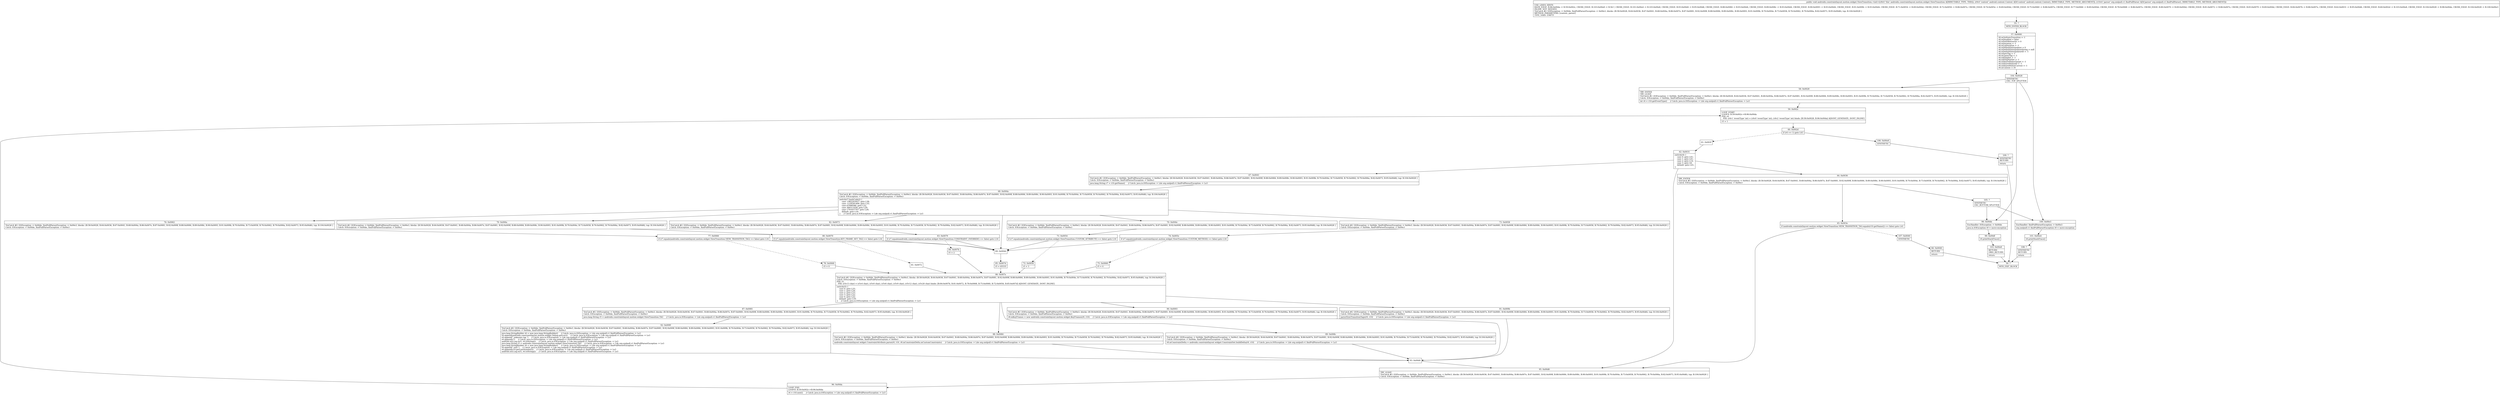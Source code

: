 digraph "CFG forandroidx.constraintlayout.motion.widget.ViewTransition.\<init\>(Landroid\/content\/Context;Lorg\/xmlpull\/v1\/XmlPullParser;)V" {
Node_55 [shape=record,label="{55\:\ ?|MTH_ENTER_BLOCK\l}"];
Node_57 [shape=record,label="{57\:\ 0x0000|r8.mOnStateTransition = \-1\lr8.mDisabled = false\lr8.mPathMotionArc = 0\lr8.mDuration = \-1\lr8.mUpDuration = \-1\lr8.mDefaultInterpolator = 0\lr8.mDefaultInterpolatorString = null\lr8.mDefaultInterpolatorID = \-1\lr8.mSetsTag = \-1\lr8.mClearsTag = \-1\lr8.mIfTagSet = \-1\lr8.mIfTagNotSet = \-1\lr8.mSharedValueTarget = \-1\lr8.mSharedValueID = \-1\lr8.mSharedValueCurrent = \-1\lr8.mContext = r9\l}"];
Node_104 [shape=record,label="{104\:\ 0x0028|SYNTHETIC\lEXC_TOP_SPLITTER\l}"];
Node_58 [shape=record,label="{58\:\ 0x0028|TRY_ENTER\lTRY_LEAVE\lTryCatch #2 \{IOException \-\> 0x00de, XmlPullParserException \-\> 0x00e3, blocks: (B:58:0x0028, B:64:0x0036, B:67:0x0041, B:68:0x004a, B:86:0x007e, B:87:0x0081, B:92:0x009f, B:88:0x0084, B:89:0x008c, B:90:0x0093, B:91:0x009b, B:70:0x004e, B:73:0x0058, B:76:0x0062, B:79:0x006a, B:82:0x0073, B:95:0x00d6), top: B:104:0x0028 \}\lCatch: IOException \-\> 0x00de, XmlPullParserException \-\> 0x00e3\l|int r4 = r10.getEventType()     \/\/ Catch: java.io.IOException \-\> Lde org.xmlpull.v1.XmlPullParserException \-\> Le3\l}"];
Node_59 [shape=record,label="{59\:\ 0x002c|LOOP_START\lLOOP:0: B:59:0x002c\-\>B:96:0x00da\lPHI: r4 \l  PHI: (r4v1 'eventType' int) = (r4v0 'eventType' int), (r4v2 'eventType' int) binds: [B:58:0x0028, B:96:0x00da] A[DONT_GENERATE, DONT_INLINE]\l|r5 = 1\l}"];
Node_60 [shape=record,label="{60\:\ 0x002d|if (r4 == 1) goto L43\l}"];
Node_61 [shape=record,label="{61\:\ 0x002f}"];
Node_62 [shape=record,label="{62\:\ 0x0031|switch(r4) \{\l    case 0: goto L41;\l    case 1: goto L41;\l    case 2: goto L14;\l    case 3: goto L8;\l    default: goto L41;\l\}\l}"];
Node_64 [shape=record,label="{64\:\ 0x0036|TRY_ENTER\lTryCatch #2 \{IOException \-\> 0x00de, XmlPullParserException \-\> 0x00e3, blocks: (B:58:0x0028, B:64:0x0036, B:67:0x0041, B:68:0x004a, B:86:0x007e, B:87:0x0081, B:92:0x009f, B:88:0x0084, B:89:0x008c, B:90:0x0093, B:91:0x009b, B:70:0x004e, B:73:0x0058, B:76:0x0062, B:79:0x006a, B:82:0x0073, B:95:0x00d6), top: B:104:0x0028 \}\lCatch: IOException \-\> 0x00de, XmlPullParserException \-\> 0x00e3\l}"];
Node_65 [shape=record,label="{65\:\ 0x003e|if (androidx.constraintlayout.motion.widget.ViewTransition.VIEW_TRANSITION_TAG.equals(r10.getName()) == false) goto L41\l}"];
Node_107 [shape=record,label="{107\:\ 0x0040|SYNTHETIC\l}"];
Node_66 [shape=record,label="{66\:\ 0x0040|RETURN\l|return\l}"];
Node_56 [shape=record,label="{56\:\ ?|MTH_EXIT_BLOCK\l}"];
Node_105 [shape=record,label="{105\:\ ?|SYNTHETIC\lEXC_BOTTOM_SPLITTER\l}"];
Node_67 [shape=record,label="{67\:\ 0x0041|TryCatch #2 \{IOException \-\> 0x00de, XmlPullParserException \-\> 0x00e3, blocks: (B:58:0x0028, B:64:0x0036, B:67:0x0041, B:68:0x004a, B:86:0x007e, B:87:0x0081, B:92:0x009f, B:88:0x0084, B:89:0x008c, B:90:0x0093, B:91:0x009b, B:70:0x004e, B:73:0x0058, B:76:0x0062, B:79:0x006a, B:82:0x0073, B:95:0x00d6), top: B:104:0x0028 \}\lCatch: IOException \-\> 0x00de, XmlPullParserException \-\> 0x00e3\l|java.lang.String r7 = r10.getName()     \/\/ Catch: java.io.IOException \-\> Lde org.xmlpull.v1.XmlPullParserException \-\> Le3\l}"];
Node_68 [shape=record,label="{68\:\ 0x004a|TryCatch #2 \{IOException \-\> 0x00de, XmlPullParserException \-\> 0x00e3, blocks: (B:58:0x0028, B:64:0x0036, B:67:0x0041, B:68:0x004a, B:86:0x007e, B:87:0x0081, B:92:0x009f, B:88:0x0084, B:89:0x008c, B:90:0x0093, B:91:0x009b, B:70:0x004e, B:73:0x0058, B:76:0x0062, B:79:0x006a, B:82:0x0073, B:95:0x00d6), top: B:104:0x0028 \}\lCatch: IOException \-\> 0x00de, XmlPullParserException \-\> 0x00e3\l|switch(r7.hashCode()) \{\l    case \-1962203927: goto L38;\l    case \-1239391468: goto L35;\l    case 61998586: goto L32;\l    case 366511058: goto L29;\l    case 1791837707: goto L26;\l    default: goto L16;\l\}     \/\/ Catch: java.io.IOException \-\> Lde org.xmlpull.v1.XmlPullParserException \-\> Le3\l}"];
Node_69 [shape=record,label="{69\:\ 0x004d}"];
Node_85 [shape=record,label="{85\:\ 0x007d|r5 = 65535\l}"];
Node_86 [shape=record,label="{86\:\ 0x007e|TryCatch #2 \{IOException \-\> 0x00de, XmlPullParserException \-\> 0x00e3, blocks: (B:58:0x0028, B:64:0x0036, B:67:0x0041, B:68:0x004a, B:86:0x007e, B:87:0x0081, B:92:0x009f, B:88:0x0084, B:89:0x008c, B:90:0x0093, B:91:0x009b, B:70:0x004e, B:73:0x0058, B:76:0x0062, B:79:0x006a, B:82:0x0073, B:95:0x00d6), top: B:104:0x0028 \}\lCatch: IOException \-\> 0x00de, XmlPullParserException \-\> 0x00e3\lPHI: r5 \l  PHI: (r5v13 char) = (r5v4 char), (r5v0 char), (r5v6 char), (r5v9 char), (r5v12 char), (r5v20 char) binds: [B:84:0x007b, B:81:0x0072, B:78:0x0068, B:75:0x0060, B:72:0x0056, B:85:0x007d] A[DONT_GENERATE, DONT_INLINE]\l|switch(r5) \{\l    case 0: goto L25;\l    case 1: goto L24;\l    case 2: goto L23;\l    case 3: goto L22;\l    case 4: goto L22;\l    default: goto L19;\l\}     \/\/ Catch: java.io.IOException \-\> Lde org.xmlpull.v1.XmlPullParserException \-\> Le3\l}"];
Node_87 [shape=record,label="{87\:\ 0x0081|TryCatch #2 \{IOException \-\> 0x00de, XmlPullParserException \-\> 0x00e3, blocks: (B:58:0x0028, B:64:0x0036, B:67:0x0041, B:68:0x004a, B:86:0x007e, B:87:0x0081, B:92:0x009f, B:88:0x0084, B:89:0x008c, B:90:0x0093, B:91:0x009b, B:70:0x004e, B:73:0x0058, B:76:0x0062, B:79:0x006a, B:82:0x0073, B:95:0x00d6), top: B:104:0x0028 \}\lCatch: IOException \-\> 0x00de, XmlPullParserException \-\> 0x00e3\l|java.lang.String r5 = androidx.constraintlayout.motion.widget.ViewTransition.TAG     \/\/ Catch: java.io.IOException \-\> Lde org.xmlpull.v1.XmlPullParserException \-\> Le3\l}"];
Node_92 [shape=record,label="{92\:\ 0x009f|TryCatch #2 \{IOException \-\> 0x00de, XmlPullParserException \-\> 0x00e3, blocks: (B:58:0x0028, B:64:0x0036, B:67:0x0041, B:68:0x004a, B:86:0x007e, B:87:0x0081, B:92:0x009f, B:88:0x0084, B:89:0x008c, B:90:0x0093, B:91:0x009b, B:70:0x004e, B:73:0x0058, B:76:0x0062, B:79:0x006a, B:82:0x0073, B:95:0x00d6), top: B:104:0x0028 \}\lCatch: IOException \-\> 0x00de, XmlPullParserException \-\> 0x00e3\l|java.lang.StringBuilder r6 = new java.lang.StringBuilder()     \/\/ Catch: java.io.IOException \-\> Lde org.xmlpull.v1.XmlPullParserException \-\> Le3\lr6.append(androidx.constraintlayout.motion.widget.Debug.getLoc())     \/\/ Catch: java.io.IOException \-\> Lde org.xmlpull.v1.XmlPullParserException \-\> Le3\lr6.append(\" unknown tag \")     \/\/ Catch: java.io.IOException \-\> Lde org.xmlpull.v1.XmlPullParserException \-\> Le3\lr6.append(r7)     \/\/ Catch: java.io.IOException \-\> Lde org.xmlpull.v1.XmlPullParserException \-\> Le3\landroid.util.Log.e(r5, r6.toString())     \/\/ Catch: java.io.IOException \-\> Lde org.xmlpull.v1.XmlPullParserException \-\> Le3\ljava.lang.String r5 = androidx.constraintlayout.motion.widget.ViewTransition.TAG     \/\/ Catch: java.io.IOException \-\> Lde org.xmlpull.v1.XmlPullParserException \-\> Le3\ljava.lang.StringBuilder r6 = new java.lang.StringBuilder()     \/\/ Catch: java.io.IOException \-\> Lde org.xmlpull.v1.XmlPullParserException \-\> Le3\lr6.append(\".xml:\")     \/\/ Catch: java.io.IOException \-\> Lde org.xmlpull.v1.XmlPullParserException \-\> Le3\lr6.append(r10.getLineNumber())     \/\/ Catch: java.io.IOException \-\> Lde org.xmlpull.v1.XmlPullParserException \-\> Le3\landroid.util.Log.e(r5, r6.toString())     \/\/ Catch: java.io.IOException \-\> Lde org.xmlpull.v1.XmlPullParserException \-\> Le3\l}"];
Node_93 [shape=record,label="{93\:\ 0x00d4}"];
Node_88 [shape=record,label="{88\:\ 0x0084|TryCatch #2 \{IOException \-\> 0x00de, XmlPullParserException \-\> 0x00e3, blocks: (B:58:0x0028, B:64:0x0036, B:67:0x0041, B:68:0x004a, B:86:0x007e, B:87:0x0081, B:92:0x009f, B:88:0x0084, B:89:0x008c, B:90:0x0093, B:91:0x009b, B:70:0x004e, B:73:0x0058, B:76:0x0062, B:79:0x006a, B:82:0x0073, B:95:0x00d6), top: B:104:0x0028 \}\lCatch: IOException \-\> 0x00de, XmlPullParserException \-\> 0x00e3\l|androidx.constraintlayout.widget.ConstraintAttribute.parse(r9, r10, r8.mConstraintDelta.mCustomConstraints)     \/\/ Catch: java.io.IOException \-\> Lde org.xmlpull.v1.XmlPullParserException \-\> Le3\l}"];
Node_89 [shape=record,label="{89\:\ 0x008c|TryCatch #2 \{IOException \-\> 0x00de, XmlPullParserException \-\> 0x00e3, blocks: (B:58:0x0028, B:64:0x0036, B:67:0x0041, B:68:0x004a, B:86:0x007e, B:87:0x0081, B:92:0x009f, B:88:0x0084, B:89:0x008c, B:90:0x0093, B:91:0x009b, B:70:0x004e, B:73:0x0058, B:76:0x0062, B:79:0x006a, B:82:0x0073, B:95:0x00d6), top: B:104:0x0028 \}\lCatch: IOException \-\> 0x00de, XmlPullParserException \-\> 0x00e3\l|r8.mConstraintDelta = androidx.constraintlayout.widget.ConstraintSet.buildDelta(r9, r10)     \/\/ Catch: java.io.IOException \-\> Lde org.xmlpull.v1.XmlPullParserException \-\> Le3\l}"];
Node_90 [shape=record,label="{90\:\ 0x0093|TryCatch #2 \{IOException \-\> 0x00de, XmlPullParserException \-\> 0x00e3, blocks: (B:58:0x0028, B:64:0x0036, B:67:0x0041, B:68:0x004a, B:86:0x007e, B:87:0x0081, B:92:0x009f, B:88:0x0084, B:89:0x008c, B:90:0x0093, B:91:0x009b, B:70:0x004e, B:73:0x0058, B:76:0x0062, B:79:0x006a, B:82:0x0073, B:95:0x00d6), top: B:104:0x0028 \}\lCatch: IOException \-\> 0x00de, XmlPullParserException \-\> 0x00e3\l|r8.mKeyFrames = new androidx.constraintlayout.motion.widget.KeyFrames(r9, r10)     \/\/ Catch: java.io.IOException \-\> Lde org.xmlpull.v1.XmlPullParserException \-\> Le3\l}"];
Node_91 [shape=record,label="{91\:\ 0x009b|TryCatch #2 \{IOException \-\> 0x00de, XmlPullParserException \-\> 0x00e3, blocks: (B:58:0x0028, B:64:0x0036, B:67:0x0041, B:68:0x004a, B:86:0x007e, B:87:0x0081, B:92:0x009f, B:88:0x0084, B:89:0x008c, B:90:0x0093, B:91:0x009b, B:70:0x004e, B:73:0x0058, B:76:0x0062, B:79:0x006a, B:82:0x0073, B:95:0x00d6), top: B:104:0x0028 \}\lCatch: IOException \-\> 0x00de, XmlPullParserException \-\> 0x00e3\l|parseViewTransitionTags(r9, r10)     \/\/ Catch: java.io.IOException \-\> Lde org.xmlpull.v1.XmlPullParserException \-\> Le3\l}"];
Node_70 [shape=record,label="{70\:\ 0x004e|TryCatch #2 \{IOException \-\> 0x00de, XmlPullParserException \-\> 0x00e3, blocks: (B:58:0x0028, B:64:0x0036, B:67:0x0041, B:68:0x004a, B:86:0x007e, B:87:0x0081, B:92:0x009f, B:88:0x0084, B:89:0x008c, B:90:0x0093, B:91:0x009b, B:70:0x004e, B:73:0x0058, B:76:0x0062, B:79:0x006a, B:82:0x0073, B:95:0x00d6), top: B:104:0x0028 \}\lCatch: IOException \-\> 0x00de, XmlPullParserException \-\> 0x00e3\l}"];
Node_71 [shape=record,label="{71\:\ 0x0054|if (r7.equals(androidx.constraintlayout.motion.widget.ViewTransition.CUSTOM_ATTRIBUTE) == false) goto L16\l}"];
Node_72 [shape=record,label="{72\:\ 0x0056|r5 = 3\l}"];
Node_73 [shape=record,label="{73\:\ 0x0058|TryCatch #2 \{IOException \-\> 0x00de, XmlPullParserException \-\> 0x00e3, blocks: (B:58:0x0028, B:64:0x0036, B:67:0x0041, B:68:0x004a, B:86:0x007e, B:87:0x0081, B:92:0x009f, B:88:0x0084, B:89:0x008c, B:90:0x0093, B:91:0x009b, B:70:0x004e, B:73:0x0058, B:76:0x0062, B:79:0x006a, B:82:0x0073, B:95:0x00d6), top: B:104:0x0028 \}\lCatch: IOException \-\> 0x00de, XmlPullParserException \-\> 0x00e3\l}"];
Node_74 [shape=record,label="{74\:\ 0x005e|if (r7.equals(androidx.constraintlayout.motion.widget.ViewTransition.CUSTOM_METHOD) == false) goto L16\l}"];
Node_75 [shape=record,label="{75\:\ 0x0060|r5 = 4\l}"];
Node_76 [shape=record,label="{76\:\ 0x0062|TryCatch #2 \{IOException \-\> 0x00de, XmlPullParserException \-\> 0x00e3, blocks: (B:58:0x0028, B:64:0x0036, B:67:0x0041, B:68:0x004a, B:86:0x007e, B:87:0x0081, B:92:0x009f, B:88:0x0084, B:89:0x008c, B:90:0x0093, B:91:0x009b, B:70:0x004e, B:73:0x0058, B:76:0x0062, B:79:0x006a, B:82:0x0073, B:95:0x00d6), top: B:104:0x0028 \}\lCatch: IOException \-\> 0x00de, XmlPullParserException \-\> 0x00e3\l}"];
Node_77 [shape=record,label="{77\:\ 0x0066|if (r7.equals(androidx.constraintlayout.motion.widget.ViewTransition.VIEW_TRANSITION_TAG) == false) goto L16\l}"];
Node_78 [shape=record,label="{78\:\ 0x0068|r5 = 0\l}"];
Node_79 [shape=record,label="{79\:\ 0x006a|TryCatch #2 \{IOException \-\> 0x00de, XmlPullParserException \-\> 0x00e3, blocks: (B:58:0x0028, B:64:0x0036, B:67:0x0041, B:68:0x004a, B:86:0x007e, B:87:0x0081, B:92:0x009f, B:88:0x0084, B:89:0x008c, B:90:0x0093, B:91:0x009b, B:70:0x004e, B:73:0x0058, B:76:0x0062, B:79:0x006a, B:82:0x0073, B:95:0x00d6), top: B:104:0x0028 \}\lCatch: IOException \-\> 0x00de, XmlPullParserException \-\> 0x00e3\l}"];
Node_80 [shape=record,label="{80\:\ 0x0070|if (r7.equals(androidx.constraintlayout.motion.widget.ViewTransition.KEY_FRAME_SET_TAG) == false) goto L16\l}"];
Node_81 [shape=record,label="{81\:\ 0x0072}"];
Node_82 [shape=record,label="{82\:\ 0x0073|TryCatch #2 \{IOException \-\> 0x00de, XmlPullParserException \-\> 0x00e3, blocks: (B:58:0x0028, B:64:0x0036, B:67:0x0041, B:68:0x004a, B:86:0x007e, B:87:0x0081, B:92:0x009f, B:88:0x0084, B:89:0x008c, B:90:0x0093, B:91:0x009b, B:70:0x004e, B:73:0x0058, B:76:0x0062, B:79:0x006a, B:82:0x0073, B:95:0x00d6), top: B:104:0x0028 \}\lCatch: IOException \-\> 0x00de, XmlPullParserException \-\> 0x00e3\l}"];
Node_83 [shape=record,label="{83\:\ 0x0079|if (r7.equals(androidx.constraintlayout.motion.widget.ViewTransition.CONSTRAINT_OVERRIDE) == false) goto L16\l}"];
Node_84 [shape=record,label="{84\:\ 0x007b|r5 = 2\l}"];
Node_95 [shape=record,label="{95\:\ 0x00d6|TRY_LEAVE\lTryCatch #2 \{IOException \-\> 0x00de, XmlPullParserException \-\> 0x00e3, blocks: (B:58:0x0028, B:64:0x0036, B:67:0x0041, B:68:0x004a, B:86:0x007e, B:87:0x0081, B:92:0x009f, B:88:0x0084, B:89:0x008c, B:90:0x0093, B:91:0x009b, B:70:0x004e, B:73:0x0058, B:76:0x0062, B:79:0x006a, B:82:0x0073, B:95:0x00d6), top: B:104:0x0028 \}\lCatch: IOException \-\> 0x00de, XmlPullParserException \-\> 0x00e3\l}"];
Node_96 [shape=record,label="{96\:\ 0x00da|LOOP_END\lLOOP:0: B:59:0x002c\-\>B:96:0x00da\l|r4 = r10.next()     \/\/ Catch: java.io.IOException \-\> Lde org.xmlpull.v1.XmlPullParserException \-\> Le3\l}"];
Node_106 [shape=record,label="{106\:\ 0x00e8|SYNTHETIC\l}"];
Node_109 [shape=record,label="{109\:\ ?|SYNTHETIC\lRETURN\l|return\l}"];
Node_98 [shape=record,label="{98\:\ 0x00de|ExcHandler: IOException \-\> 0x00de\l|java.io.IOException r0 = move\-exception\l}"];
Node_99 [shape=record,label="{99\:\ 0x00df|r0.printStackTrace()\l}"];
Node_103 [shape=record,label="{103\:\ 0x00e8|RETURN\lORIG_RETURN\l|return\l}"];
Node_100 [shape=record,label="{100\:\ 0x00e3|ExcHandler: XmlPullParserException \-\> 0x00e3\l|org.xmlpull.v1.XmlPullParserException r0 = move\-exception\l}"];
Node_101 [shape=record,label="{101\:\ 0x00e4|r0.printStackTrace()\l}"];
Node_108 [shape=record,label="{108\:\ ?|SYNTHETIC\lRETURN\l|return\l}"];
MethodNode[shape=record,label="{public void androidx.constraintlayout.motion.widget.ViewTransition.\<init\>((r8v0 'this' androidx.constraintlayout.motion.widget.ViewTransition A[IMMUTABLE_TYPE, THIS]), (r9v0 'context' android.content.Context A[D('context' android.content.Context), IMMUTABLE_TYPE, METHOD_ARGUMENT]), (r10v0 'parser' org.xmlpull.v1.XmlPullParser A[D('parser' org.xmlpull.v1.XmlPullParser), IMMUTABLE_TYPE, METHOD_ARGUMENT]))  | USE_LINES_HINTS\lBACK_EDGE: B:96:0x00da \-\> B:59:0x002c, CROSS_EDGE: B:103:0x00e8 \-\> B:56:?, CROSS_EDGE: B:101:0x00e4 \-\> B:103:0x00e8, CROSS_EDGE: B:93:0x00d4 \-\> B:95:0x00d6, CROSS_EDGE: B:88:0x0084 \-\> B:93:0x00d4, CROSS_EDGE: B:89:0x008c \-\> B:93:0x00d4, CROSS_EDGE: B:90:0x0093 \-\> B:93:0x00d4, CROSS_EDGE: B:91:0x009b \-\> B:93:0x00d4, CROSS_EDGE: B:71:0x0054 \-\> B:69:0x004d, CROSS_EDGE: B:72:0x0056 \-\> B:86:0x007e, CROSS_EDGE: B:74:0x005e \-\> B:69:0x004d, CROSS_EDGE: B:75:0x0060 \-\> B:86:0x007e, CROSS_EDGE: B:77:0x0066 \-\> B:69:0x004d, CROSS_EDGE: B:78:0x0068 \-\> B:86:0x007e, CROSS_EDGE: B:80:0x0070 \-\> B:69:0x004d, CROSS_EDGE: B:81:0x0072 \-\> B:86:0x007e, CROSS_EDGE: B:83:0x0079 \-\> B:69:0x004d, CROSS_EDGE: B:84:0x007b \-\> B:86:0x007e, CROSS_EDGE: B:62:0x0031 \-\> B:95:0x00d6, CROSS_EDGE: B:60:0x002d \-\> B:103:0x00e8, CROSS_EDGE: B:104:0x0028 \-\> B:98:0x00de, CROSS_EDGE: B:104:0x0028 \-\> B:100:0x00e3\lINLINE_NOT_NEEDED\lTryCatch #2 \{IOException \-\> 0x00de, XmlPullParserException \-\> 0x00e3, blocks: (B:58:0x0028, B:64:0x0036, B:67:0x0041, B:68:0x004a, B:86:0x007e, B:87:0x0081, B:92:0x009f, B:88:0x0084, B:89:0x008c, B:90:0x0093, B:91:0x009b, B:70:0x004e, B:73:0x0058, B:76:0x0062, B:79:0x006a, B:82:0x0073, B:95:0x00d6), top: B:104:0x0028 \}\lMETHOD_PARAMETERS: [context, parser]\lTYPE_VARS: EMPTY\l}"];
MethodNode -> Node_55;Node_55 -> Node_57;
Node_57 -> Node_104;
Node_104 -> Node_58;
Node_104 -> Node_98;
Node_104 -> Node_100;
Node_58 -> Node_59;
Node_59 -> Node_60;
Node_60 -> Node_61[style=dashed];
Node_60 -> Node_106;
Node_61 -> Node_62;
Node_62 -> Node_64;
Node_62 -> Node_67;
Node_62 -> Node_95;
Node_64 -> Node_65;
Node_64 -> Node_105;
Node_65 -> Node_95;
Node_65 -> Node_107[style=dashed];
Node_107 -> Node_66;
Node_66 -> Node_56;
Node_105 -> Node_98;
Node_105 -> Node_100;
Node_67 -> Node_68;
Node_68 -> Node_69;
Node_68 -> Node_70;
Node_68 -> Node_73;
Node_68 -> Node_76;
Node_68 -> Node_79;
Node_68 -> Node_82;
Node_69 -> Node_85;
Node_85 -> Node_86;
Node_86 -> Node_87;
Node_86 -> Node_88;
Node_86 -> Node_89;
Node_86 -> Node_90;
Node_86 -> Node_91;
Node_87 -> Node_92;
Node_92 -> Node_93;
Node_93 -> Node_95;
Node_88 -> Node_93;
Node_89 -> Node_93;
Node_90 -> Node_93;
Node_91 -> Node_93;
Node_70 -> Node_71;
Node_71 -> Node_69;
Node_71 -> Node_72[style=dashed];
Node_72 -> Node_86;
Node_73 -> Node_74;
Node_74 -> Node_69;
Node_74 -> Node_75[style=dashed];
Node_75 -> Node_86;
Node_76 -> Node_77;
Node_77 -> Node_69;
Node_77 -> Node_78[style=dashed];
Node_78 -> Node_86;
Node_79 -> Node_80;
Node_80 -> Node_69;
Node_80 -> Node_81[style=dashed];
Node_81 -> Node_86;
Node_82 -> Node_83;
Node_83 -> Node_69;
Node_83 -> Node_84[style=dashed];
Node_84 -> Node_86;
Node_95 -> Node_96;
Node_96 -> Node_59;
Node_106 -> Node_109;
Node_109 -> Node_56;
Node_98 -> Node_99;
Node_99 -> Node_103;
Node_103 -> Node_56;
Node_100 -> Node_101;
Node_101 -> Node_108;
Node_108 -> Node_56;
}

